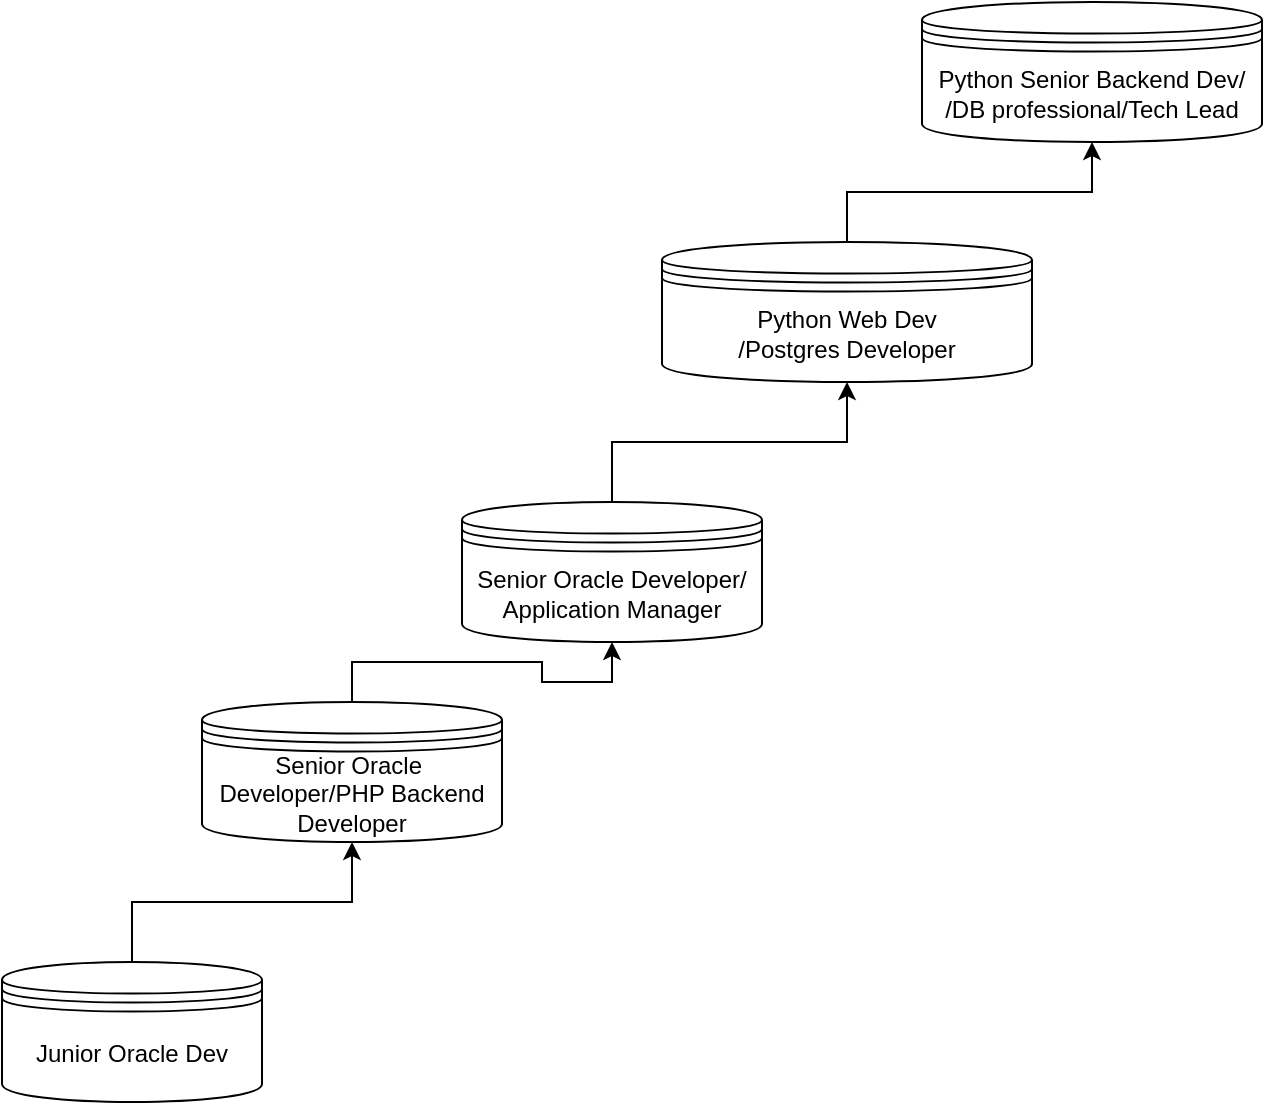 <mxfile version="24.4.4" type="github">
  <diagram name="Page-1" id="F9gyG1yOrENm51Sd8bWp">
    <mxGraphModel dx="2284" dy="761" grid="1" gridSize="10" guides="1" tooltips="1" connect="1" arrows="1" fold="1" page="1" pageScale="1" pageWidth="850" pageHeight="1100" math="0" shadow="0">
      <root>
        <mxCell id="0" />
        <mxCell id="1" parent="0" />
        <mxCell id="3qL7mBHVw5iW5vJYl3SM-11" style="edgeStyle=orthogonalEdgeStyle;rounded=0;orthogonalLoop=1;jettySize=auto;html=1;entryX=0.5;entryY=1;entryDx=0;entryDy=0;" edge="1" parent="1" source="3qL7mBHVw5iW5vJYl3SM-1" target="3qL7mBHVw5iW5vJYl3SM-5">
          <mxGeometry relative="1" as="geometry" />
        </mxCell>
        <mxCell id="3qL7mBHVw5iW5vJYl3SM-1" value="Junior Oracle Dev" style="shape=datastore;whiteSpace=wrap;html=1;" vertex="1" parent="1">
          <mxGeometry x="-210" y="540" width="130" height="70" as="geometry" />
        </mxCell>
        <mxCell id="3qL7mBHVw5iW5vJYl3SM-10" style="edgeStyle=orthogonalEdgeStyle;rounded=0;orthogonalLoop=1;jettySize=auto;html=1;entryX=0.5;entryY=1;entryDx=0;entryDy=0;" edge="1" parent="1" source="3qL7mBHVw5iW5vJYl3SM-5" target="3qL7mBHVw5iW5vJYl3SM-7">
          <mxGeometry relative="1" as="geometry" />
        </mxCell>
        <mxCell id="3qL7mBHVw5iW5vJYl3SM-5" value="Senior Oracle&amp;nbsp; Developer/PHP Backend Developer" style="shape=datastore;whiteSpace=wrap;html=1;" vertex="1" parent="1">
          <mxGeometry x="-110" y="410" width="150" height="70" as="geometry" />
        </mxCell>
        <mxCell id="3qL7mBHVw5iW5vJYl3SM-13" style="edgeStyle=orthogonalEdgeStyle;rounded=0;orthogonalLoop=1;jettySize=auto;html=1;entryX=0.5;entryY=1;entryDx=0;entryDy=0;" edge="1" parent="1" source="3qL7mBHVw5iW5vJYl3SM-7" target="3qL7mBHVw5iW5vJYl3SM-12">
          <mxGeometry relative="1" as="geometry" />
        </mxCell>
        <mxCell id="3qL7mBHVw5iW5vJYl3SM-7" value="Senior Oracle Developer/ Application Manager" style="shape=datastore;whiteSpace=wrap;html=1;" vertex="1" parent="1">
          <mxGeometry x="20" y="310" width="150" height="70" as="geometry" />
        </mxCell>
        <mxCell id="3qL7mBHVw5iW5vJYl3SM-15" style="edgeStyle=orthogonalEdgeStyle;rounded=0;orthogonalLoop=1;jettySize=auto;html=1;entryX=0.5;entryY=1;entryDx=0;entryDy=0;" edge="1" parent="1" source="3qL7mBHVw5iW5vJYl3SM-12" target="3qL7mBHVw5iW5vJYl3SM-14">
          <mxGeometry relative="1" as="geometry" />
        </mxCell>
        <mxCell id="3qL7mBHVw5iW5vJYl3SM-12" value="Python Web Dev&lt;div&gt;/Postgres Developer&lt;/div&gt;" style="shape=datastore;whiteSpace=wrap;html=1;" vertex="1" parent="1">
          <mxGeometry x="120" y="180" width="185" height="70" as="geometry" />
        </mxCell>
        <mxCell id="3qL7mBHVw5iW5vJYl3SM-14" value="Python Senior Backend Dev/&lt;div&gt;/DB professional/&lt;span style=&quot;background-color: initial;&quot;&gt;Tech Lead&lt;/span&gt;&lt;/div&gt;" style="shape=datastore;whiteSpace=wrap;html=1;" vertex="1" parent="1">
          <mxGeometry x="250" y="60" width="170" height="70" as="geometry" />
        </mxCell>
      </root>
    </mxGraphModel>
  </diagram>
</mxfile>
